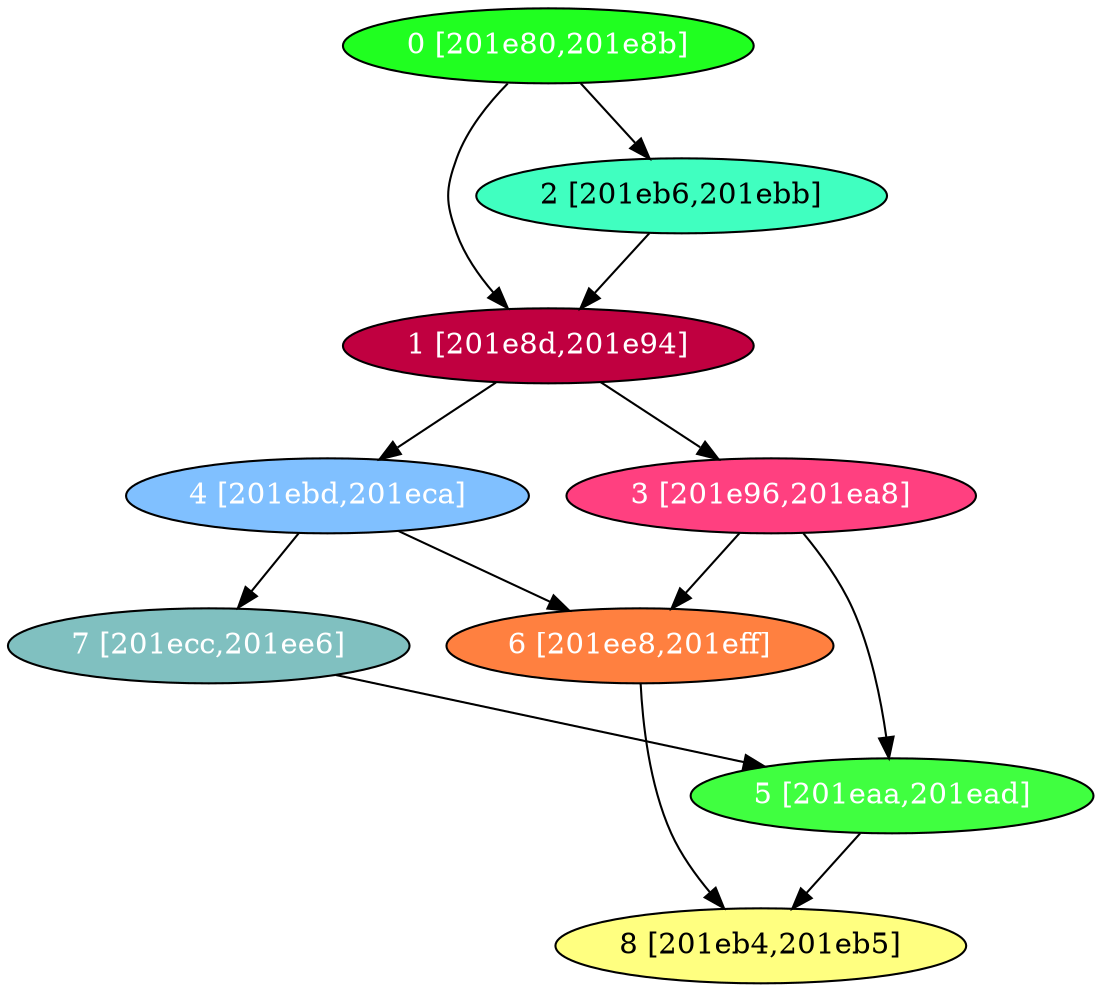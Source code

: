 diGraph libnss3{
	libnss3_0  [style=filled fillcolor="#20FF20" fontcolor="#ffffff" shape=oval label="0 [201e80,201e8b]"]
	libnss3_1  [style=filled fillcolor="#C00040" fontcolor="#ffffff" shape=oval label="1 [201e8d,201e94]"]
	libnss3_2  [style=filled fillcolor="#40FFC0" fontcolor="#000000" shape=oval label="2 [201eb6,201ebb]"]
	libnss3_3  [style=filled fillcolor="#FF4080" fontcolor="#ffffff" shape=oval label="3 [201e96,201ea8]"]
	libnss3_4  [style=filled fillcolor="#80C0FF" fontcolor="#ffffff" shape=oval label="4 [201ebd,201eca]"]
	libnss3_5  [style=filled fillcolor="#40FF40" fontcolor="#ffffff" shape=oval label="5 [201eaa,201ead]"]
	libnss3_6  [style=filled fillcolor="#FF8040" fontcolor="#ffffff" shape=oval label="6 [201ee8,201eff]"]
	libnss3_7  [style=filled fillcolor="#80C0C0" fontcolor="#ffffff" shape=oval label="7 [201ecc,201ee6]"]
	libnss3_8  [style=filled fillcolor="#FFFF80" fontcolor="#000000" shape=oval label="8 [201eb4,201eb5]"]

	libnss3_0 -> libnss3_1
	libnss3_0 -> libnss3_2
	libnss3_1 -> libnss3_3
	libnss3_1 -> libnss3_4
	libnss3_2 -> libnss3_1
	libnss3_3 -> libnss3_5
	libnss3_3 -> libnss3_6
	libnss3_4 -> libnss3_6
	libnss3_4 -> libnss3_7
	libnss3_5 -> libnss3_8
	libnss3_6 -> libnss3_8
	libnss3_7 -> libnss3_5
}